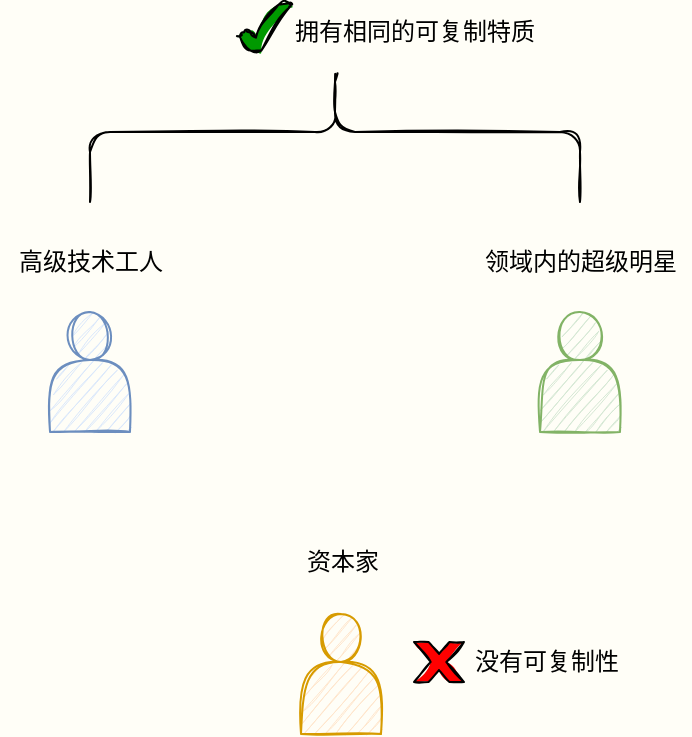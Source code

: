 <mxfile version="14.2.6" type="github">
  <diagram id="0etI7U6GQ6Rr9QqrJn2d" name="第 1 页">
    <mxGraphModel dx="1141" dy="640" grid="0" gridSize="10" guides="1" tooltips="1" connect="1" arrows="1" fold="1" page="1" pageScale="1" pageWidth="827" pageHeight="1169" background="#FFFEF7" math="0" shadow="0">
      <root>
        <mxCell id="0" />
        <mxCell id="1" parent="0" />
        <mxCell id="Oy94kdvGB5EBkjyzayGO-7" value="" style="shape=actor;whiteSpace=wrap;html=1;fillColor=#dae8fc;strokeColor=#6c8ebf;sketch=1;rounded=1;shadow=0;" parent="1" vertex="1">
          <mxGeometry x="275" y="525" width="40" height="60" as="geometry" />
        </mxCell>
        <mxCell id="Oy94kdvGB5EBkjyzayGO-8" value="" style="shape=actor;whiteSpace=wrap;html=1;fillColor=#d5e8d4;strokeColor=#82b366;sketch=1;rounded=1;shadow=0;" parent="1" vertex="1">
          <mxGeometry x="520" y="525" width="40" height="60" as="geometry" />
        </mxCell>
        <mxCell id="Oy94kdvGB5EBkjyzayGO-9" value="" style="shape=actor;whiteSpace=wrap;html=1;fillColor=#ffe6cc;strokeColor=#d79b00;sketch=1;rounded=1;shadow=0;" parent="1" vertex="1">
          <mxGeometry x="400.5" y="676" width="40" height="60" as="geometry" />
        </mxCell>
        <mxCell id="Oy94kdvGB5EBkjyzayGO-13" value="高级技术工人" style="text;html=1;align=center;verticalAlign=middle;resizable=0;points=[];autosize=1;sketch=1;rounded=1;" parent="1" vertex="1">
          <mxGeometry x="250" y="490" width="90" height="20" as="geometry" />
        </mxCell>
        <mxCell id="Oy94kdvGB5EBkjyzayGO-14" value="领域内的超级明星" style="text;html=1;align=center;verticalAlign=middle;resizable=0;points=[];autosize=1;sketch=1;rounded=1;" parent="1" vertex="1">
          <mxGeometry x="485" y="490" width="110" height="20" as="geometry" />
        </mxCell>
        <mxCell id="Oy94kdvGB5EBkjyzayGO-16" value="资本家" style="text;html=1;align=center;verticalAlign=middle;resizable=0;points=[];autosize=1;sketch=1;rounded=1;" parent="1" vertex="1">
          <mxGeometry x="395.5" y="640" width="50" height="20" as="geometry" />
        </mxCell>
        <mxCell id="Oy94kdvGB5EBkjyzayGO-20" value="" style="shape=curlyBracket;whiteSpace=wrap;html=1;rounded=1;sketch=1;direction=south;size=0.5;" parent="1" vertex="1">
          <mxGeometry x="295" y="400" width="245" height="70" as="geometry" />
        </mxCell>
        <mxCell id="Oy94kdvGB5EBkjyzayGO-21" value="" style="verticalLabelPosition=bottom;verticalAlign=top;html=1;shape=mxgraph.basic.x;rounded=1;sketch=1;fillStyle=solid;fillColor=#FF0000;" parent="1" vertex="1">
          <mxGeometry x="457" y="690" width="25" height="20" as="geometry" />
        </mxCell>
        <mxCell id="Oy94kdvGB5EBkjyzayGO-22" value="" style="verticalLabelPosition=bottom;verticalAlign=top;html=1;shape=mxgraph.basic.tick;rounded=1;sketch=1;fillColor=#009900;fillStyle=solid;" parent="1" vertex="1">
          <mxGeometry x="370" y="370" width="25.5" height="25" as="geometry" />
        </mxCell>
        <mxCell id="Oy94kdvGB5EBkjyzayGO-23" value="拥有相同的可复制特质" style="text;html=1;align=center;verticalAlign=middle;resizable=0;points=[];autosize=1;" parent="1" vertex="1">
          <mxGeometry x="387" y="375" width="140" height="20" as="geometry" />
        </mxCell>
        <mxCell id="Oy94kdvGB5EBkjyzayGO-24" value="没有可复制性" style="text;html=1;align=center;verticalAlign=middle;resizable=0;points=[];autosize=1;" parent="1" vertex="1">
          <mxGeometry x="478" y="690" width="90" height="20" as="geometry" />
        </mxCell>
      </root>
    </mxGraphModel>
  </diagram>
</mxfile>
